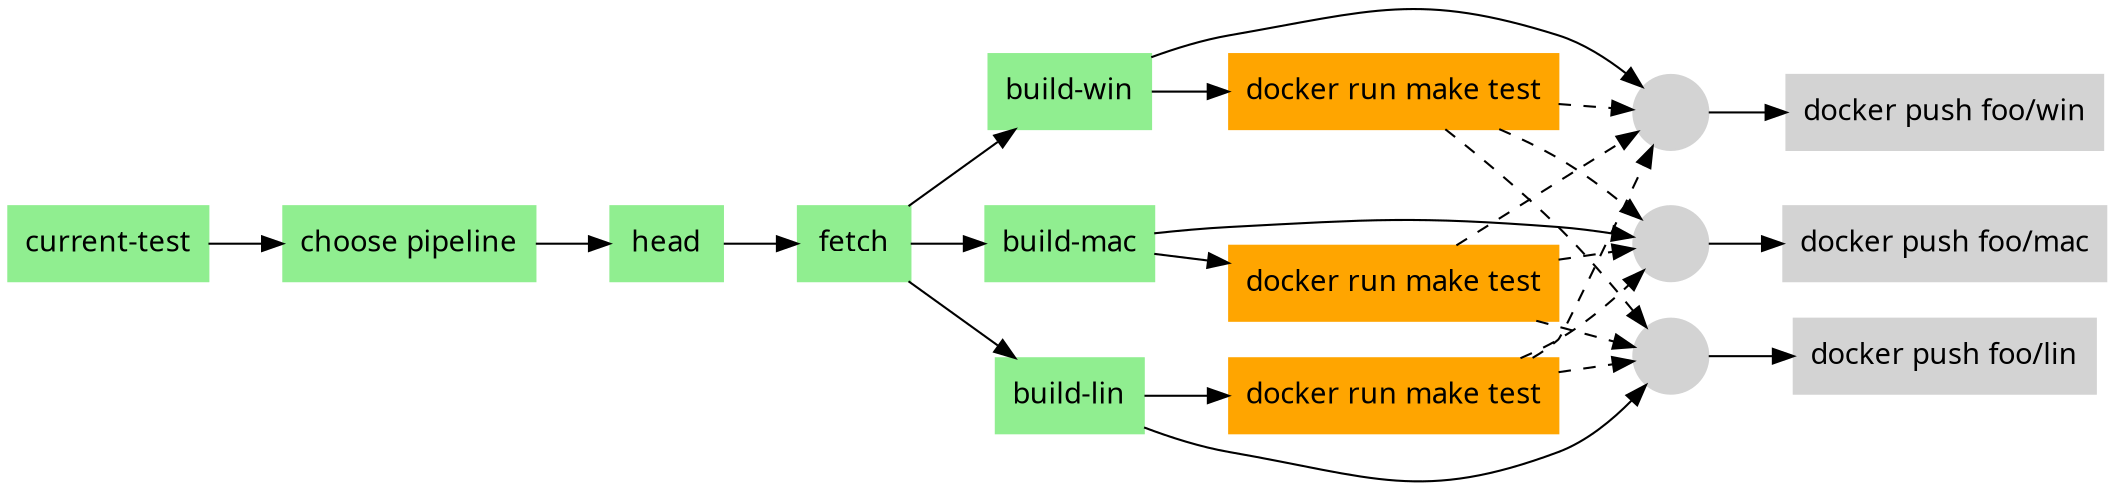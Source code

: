digraph pipeline {
  graph [fontname="ui-system,sans-serif",bgcolor="transparent"]
  node [fontname="ui-system,sans-serif",shape="box"]
  edge [fontname="ui-system,sans-serif"]
  rankdir=LR
  n3 [label="current-test",color="#90ee90",fillcolor="#90ee90",style="filled",tooltip=" "]
  n2 [label="choose pipeline",color="#90ee90",fillcolor="#90ee90",style="filled",tooltip=" "]
  n16 [label="head",color="#90ee90",fillcolor="#90ee90",style="filled",tooltip=" "]
  n15 [label="fetch",color="#90ee90",fillcolor="#90ee90",style="filled",tooltip=" "]
  n14 [label="build-win",color="#90ee90",fillcolor="#90ee90",style="filled",tooltip=" "]
  n13 [label="docker run make test",color="#ffa500",fillcolor="#ffa500",style="filled",tooltip=" "]
  n18 [label="build-mac",color="#90ee90",fillcolor="#90ee90",style="filled",tooltip=" "]
  n17 [label="docker run make test",color="#ffa500",fillcolor="#ffa500",style="filled",tooltip=" "]
  n20 [label="build-lin",color="#90ee90",fillcolor="#90ee90",style="filled",tooltip=" "]
  n19 [label="docker run make test",color="#ffa500",fillcolor="#ffa500",style="filled",tooltip=" "]
  n8 [label="",color="#d3d3d3",fillcolor="#d3d3d3",style="filled",shape="circle",tooltip=" "]
  n7 [label="docker push foo/win",color="#d3d3d3",fillcolor="#d3d3d3",style="filled",tooltip=" "]
  n22 [label="",color="#d3d3d3",fillcolor="#d3d3d3",style="filled",shape="circle",tooltip=" "]
  n21 [label="docker push foo/mac",color="#d3d3d3",fillcolor="#d3d3d3",style="filled",tooltip=" "]
  n24 [label="",color="#d3d3d3",fillcolor="#d3d3d3",style="filled",shape="circle",tooltip=" "]
  n23 [label="docker push foo/lin",color="#d3d3d3",fillcolor="#d3d3d3",style="filled",tooltip=" "]
  n24 -> n23
  n20 -> n24
  n19 -> n24 [style="dashed"]
  n17 -> n24 [style="dashed"]
  n13 -> n24 [style="dashed"]
  n22 -> n21
  n18 -> n22
  n19 -> n22 [style="dashed"]
  n17 -> n22 [style="dashed"]
  n13 -> n22 [style="dashed"]
  n8 -> n7
  n14 -> n8
  n19 -> n8 [style="dashed"]
  n17 -> n8 [style="dashed"]
  n13 -> n8 [style="dashed"]
  n20 -> n19
  n15 -> n20
  n18 -> n17
  n15 -> n18
  n14 -> n13
  n15 -> n14
  n16 -> n15
  n2 -> n16
  n3 -> n2
  }

